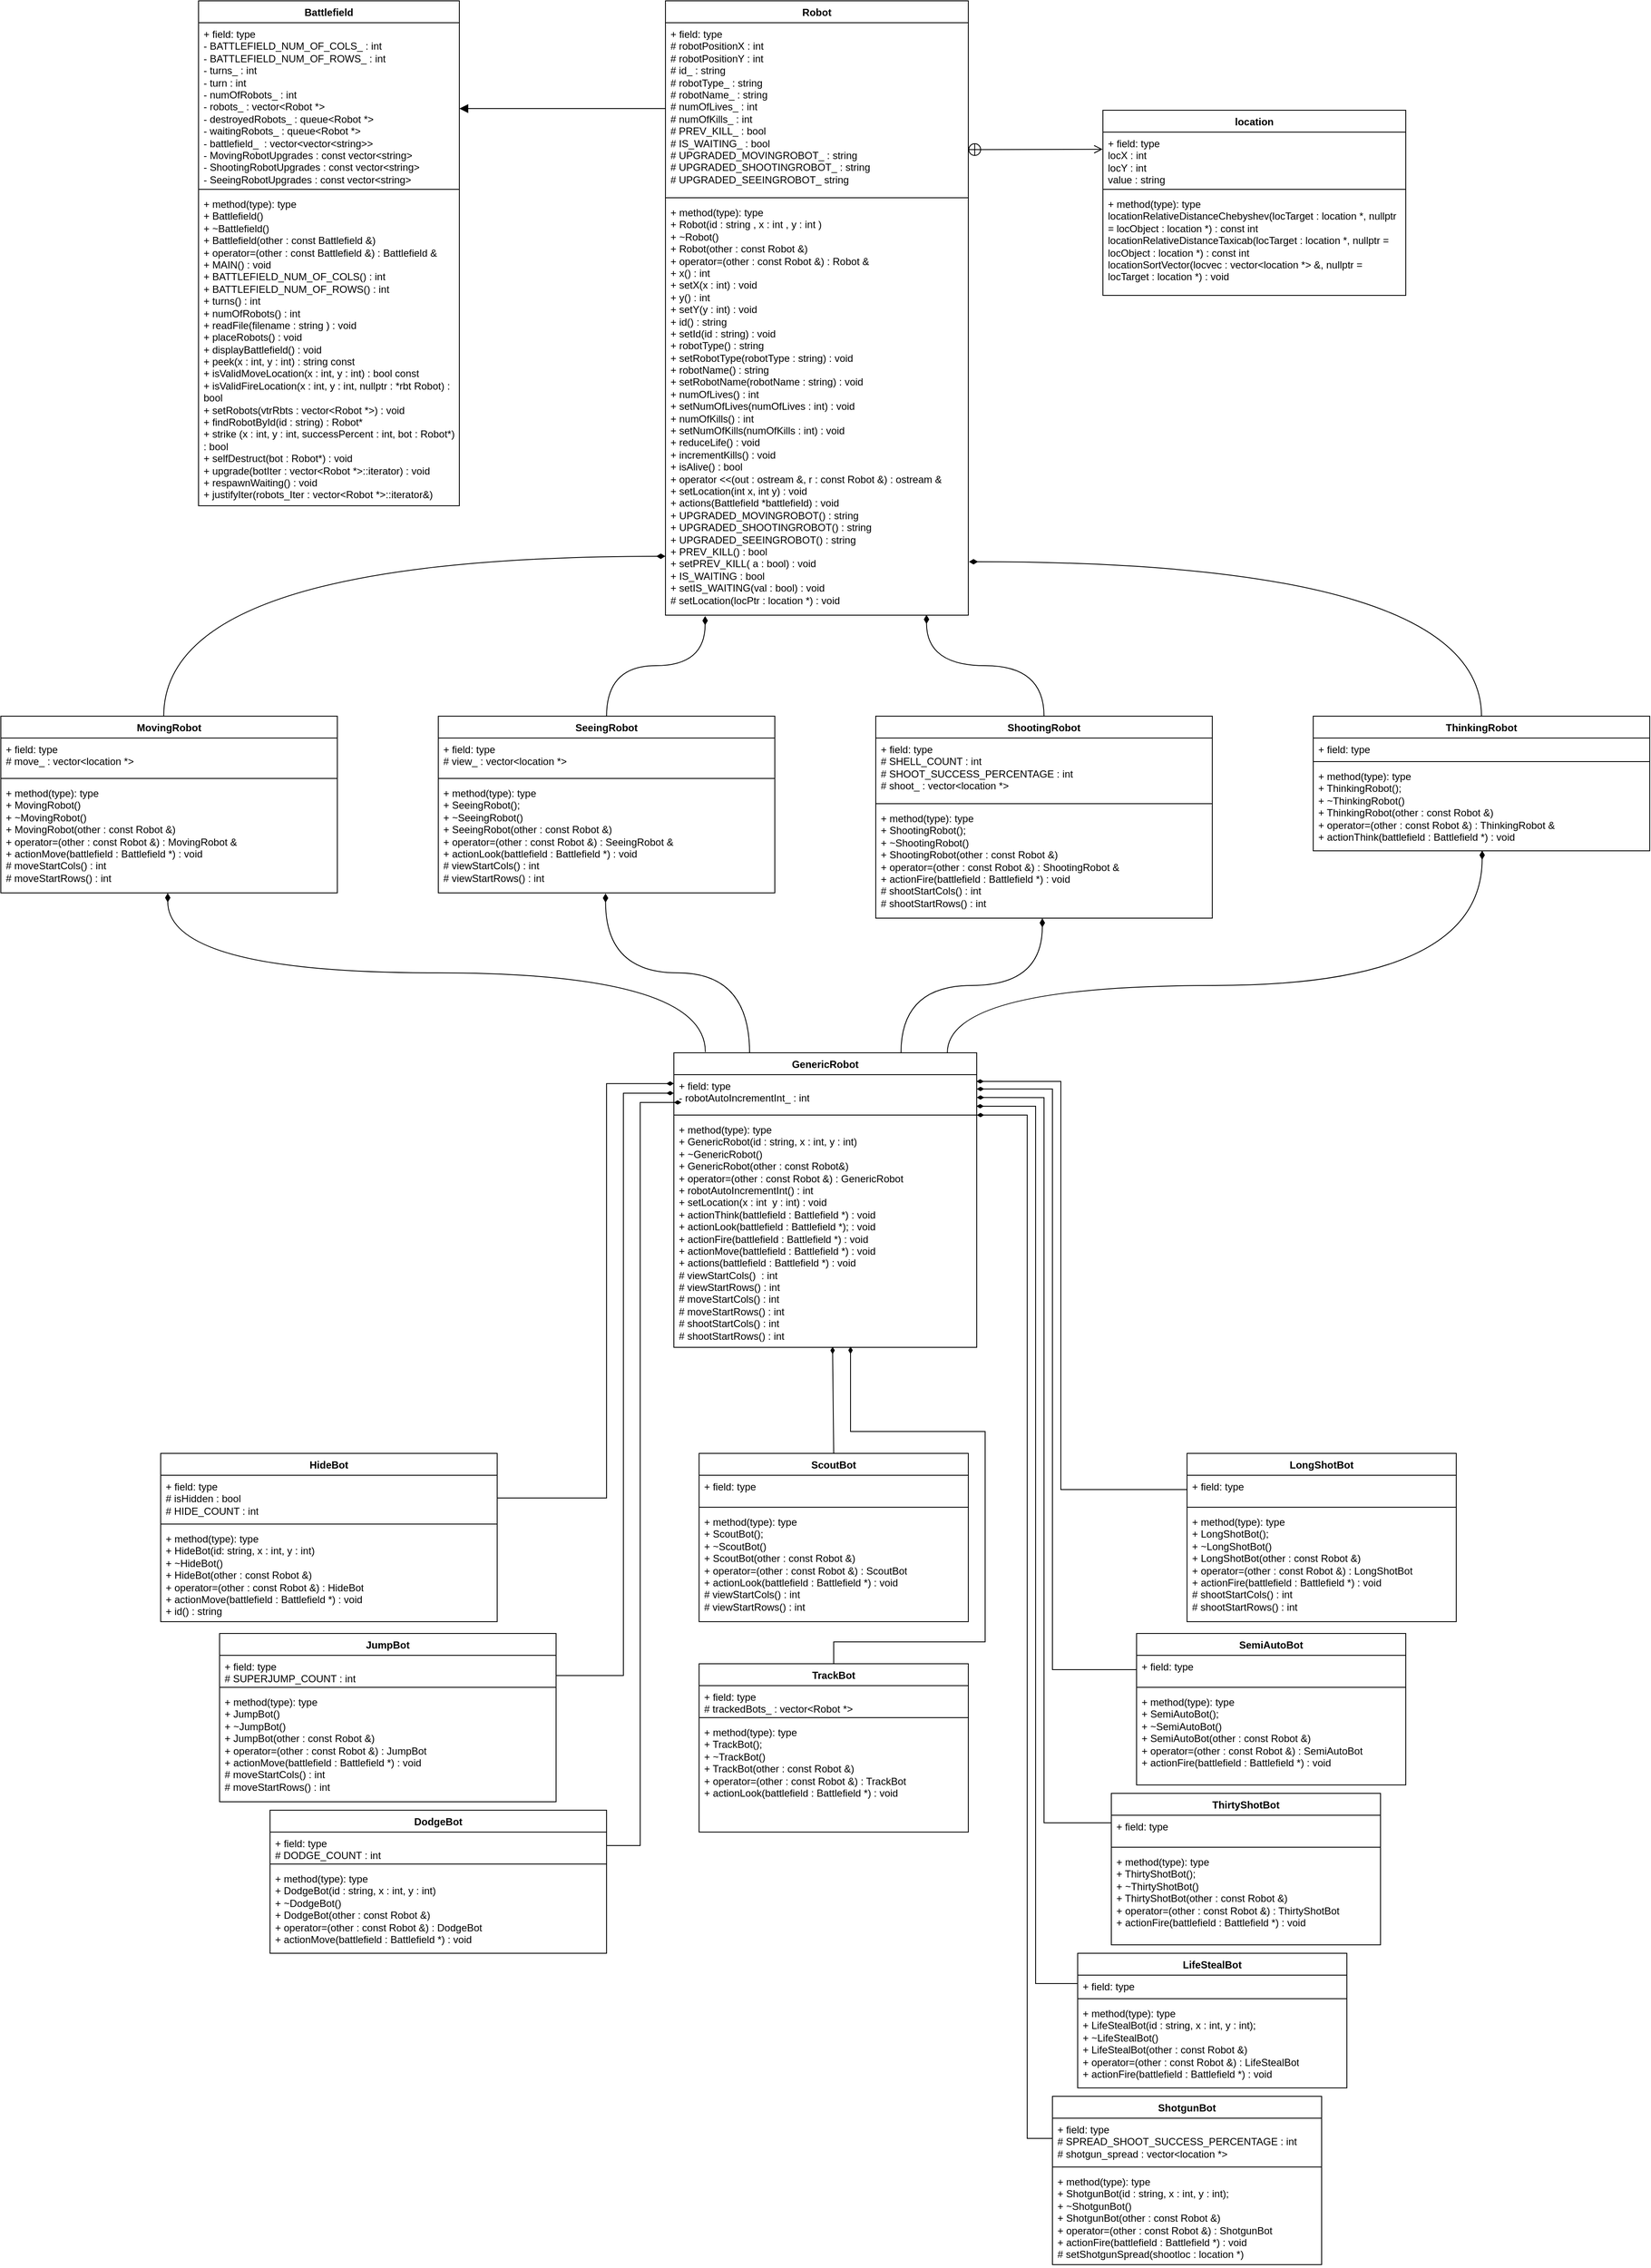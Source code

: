 <mxfile version="27.1.1">
  <diagram id="zoCXydCkctltuRsv51IL" name="Page-1">
    <mxGraphModel dx="3465" dy="1800" grid="1" gridSize="10" guides="1" tooltips="1" connect="1" arrows="1" fold="1" page="1" pageScale="1" pageWidth="850" pageHeight="1100" math="0" shadow="0">
      <root>
        <mxCell id="0" />
        <mxCell id="1" parent="0" />
        <mxCell id="tIdZeXWYgV82YrUBsXAL-1" value="Robot" style="swimlane;fontStyle=1;align=center;verticalAlign=top;childLayout=stackLayout;horizontal=1;startSize=26;horizontalStack=0;resizeParent=1;resizeParentMax=0;resizeLast=0;collapsible=1;marginBottom=0;whiteSpace=wrap;html=1;" parent="1" vertex="1">
          <mxGeometry x="1280" y="120" width="360" height="730" as="geometry" />
        </mxCell>
        <mxCell id="tIdZeXWYgV82YrUBsXAL-2" value="&lt;div&gt;+ field: type&lt;/div&gt;&lt;div&gt;# robotPositionX : int&lt;/div&gt;&lt;div&gt;# robotPositionY : int&lt;/div&gt;&lt;div&gt;# id_ : string&lt;/div&gt;&lt;div&gt;# robotType_ : string&lt;/div&gt;&lt;div&gt;# robotName_ : string&lt;/div&gt;&lt;div&gt;# numOfLives_ : int&lt;/div&gt;&lt;div&gt;# numOfKills_ : int&lt;/div&gt;&lt;div&gt;# PREV_KILL_ : bool&lt;/div&gt;&lt;div&gt;# IS_WAITING_ : bool&lt;/div&gt;&lt;div&gt;# UPGRADED_MOVINGROBOT_ : string&lt;br&gt;# UPGRADED_SHOOTINGROBOT_ : string&lt;br&gt;# UPGRADED_SEEINGROBOT_ string&lt;br&gt;&lt;br&gt;&lt;/div&gt;" style="text;strokeColor=none;fillColor=none;align=left;verticalAlign=top;spacingLeft=4;spacingRight=4;overflow=hidden;rotatable=0;points=[[0,0.5],[1,0.5]];portConstraint=eastwest;whiteSpace=wrap;html=1;" parent="tIdZeXWYgV82YrUBsXAL-1" vertex="1">
          <mxGeometry y="26" width="360" height="204" as="geometry" />
        </mxCell>
        <mxCell id="tIdZeXWYgV82YrUBsXAL-3" value="" style="line;strokeWidth=1;fillColor=none;align=left;verticalAlign=middle;spacingTop=-1;spacingLeft=3;spacingRight=3;rotatable=0;labelPosition=right;points=[];portConstraint=eastwest;strokeColor=inherit;" parent="tIdZeXWYgV82YrUBsXAL-1" vertex="1">
          <mxGeometry y="230" width="360" height="8" as="geometry" />
        </mxCell>
        <mxCell id="tIdZeXWYgV82YrUBsXAL-4" value="&lt;div&gt;+ method(type): type&lt;/div&gt;&lt;div&gt;+ Robot(id : string , x : int , y : int )&lt;/div&gt;&lt;div&gt;+ ~Robot()&lt;br&gt;+ Robot(other : const Robot &amp;amp;)&lt;/div&gt;&lt;div&gt;+ operator=(other : const Robot &amp;amp;) : Robot &amp;amp;&lt;/div&gt;&lt;div&gt;+ x() : int&lt;/div&gt;&lt;div&gt;+ setX(x : int) : void&lt;/div&gt;&lt;div&gt;+ y() : int&lt;/div&gt;&lt;div&gt;+ setY(y : int) : void &lt;br&gt;&lt;/div&gt;&lt;div&gt;+ id() : string&lt;/div&gt;&lt;div&gt;+ setId(id : string) : void&lt;/div&gt;&lt;div&gt;+ robotType() : string&lt;/div&gt;&lt;div&gt;+ setRobotType(robotType : string) : void&lt;/div&gt;&lt;div&gt;+ robotName() : string&lt;/div&gt;&lt;div&gt;+ setRobotName(robotName : string) : void&lt;/div&gt;&lt;div&gt;+ numOfLives() : int&lt;/div&gt;&lt;div&gt;+ setNumOfLives(numOfLives : int) : void&lt;/div&gt;&lt;div&gt;+ numOfKills() : int&lt;/div&gt;&lt;div&gt;+ setNumOfKills(numOfKills : int) : void&lt;/div&gt;&lt;div&gt;+ reduceLife() : void&lt;/div&gt;&lt;div&gt;+ incrementKills() : void&lt;/div&gt;&lt;div&gt;+ isAlive() : bool&lt;/div&gt;&lt;div&gt;+ operator &amp;lt;&amp;lt;(out : ostream &amp;amp;, r : const Robot &amp;amp;) : ostream &amp;amp;&lt;/div&gt;&lt;div&gt;+ setLocation(int x, int y) : void&lt;/div&gt;&lt;div&gt;+ actions(Battlefield *battlefield) : void&lt;/div&gt;&lt;div&gt;+ UPGRADED_MOVINGROBOT() : string&lt;/div&gt;&lt;div&gt;+ UPGRADED_SHOOTINGROBOT() : string&lt;br&gt;+ UPGRADED_SEEINGROBOT() : string&lt;br&gt;+ PREV_KILL() : bool&lt;br&gt;+ setPREV_KILL( a : bool) : void&lt;/div&gt;&lt;div&gt;+ IS_WAITING : bool&lt;/div&gt;&lt;div&gt;+ setIS_WAITING(val : bool) : void&lt;/div&gt;&lt;div&gt;# setLocation(locPtr : location *) : void&lt;/div&gt;&lt;div&gt;&lt;br&gt;&lt;/div&gt;" style="text;strokeColor=none;fillColor=none;align=left;verticalAlign=top;spacingLeft=4;spacingRight=4;overflow=hidden;rotatable=0;points=[[0,0.5],[1,0.5]];portConstraint=eastwest;whiteSpace=wrap;html=1;" parent="tIdZeXWYgV82YrUBsXAL-1" vertex="1">
          <mxGeometry y="238" width="360" height="492" as="geometry" />
        </mxCell>
        <mxCell id="ncXmUl3r5JDv5Fd3TMFn-1" value="Battlefield" style="swimlane;fontStyle=1;align=center;verticalAlign=top;childLayout=stackLayout;horizontal=1;startSize=26;horizontalStack=0;resizeParent=1;resizeParentMax=0;resizeLast=0;collapsible=1;marginBottom=0;whiteSpace=wrap;html=1;" parent="1" vertex="1">
          <mxGeometry x="725" y="120" width="310" height="600" as="geometry" />
        </mxCell>
        <mxCell id="ncXmUl3r5JDv5Fd3TMFn-2" value="&lt;div&gt;+ field: type&lt;br&gt;- BATTLEFIELD_NUM_OF_COLS_ : int&lt;/div&gt;&lt;div&gt;- BATTLEFIELD_NUM_OF_ROWS_ : int&lt;br&gt;- turns_ : int&amp;nbsp;&lt;/div&gt;&lt;div&gt;- turn :&amp;nbsp;int&lt;/div&gt;&lt;div&gt;- numOfRobots_ : int&lt;/div&gt;&lt;div&gt;- robots_ : vector&amp;lt;Robot *&amp;gt;&lt;br&gt;- destroyedRobots_ : queue&amp;lt;Robot *&amp;gt;&lt;br&gt;- waitingRobots_ : queue&amp;lt;Robot *&amp;gt;&lt;br&gt;- battlefield_&amp;nbsp; : vector&amp;lt;vector&amp;lt;string&amp;gt;&amp;gt;&lt;/div&gt;&lt;div&gt;- MovingRobotUpgrades : const vector&amp;lt;string&amp;gt; &lt;br&gt;&lt;/div&gt;&lt;div&gt;- ShootingRobotUpgrades : const vector&amp;lt;string&amp;gt;&lt;/div&gt;&lt;div&gt;- SeeingRobotUpgrades : const vector&amp;lt;string&amp;gt;&lt;/div&gt;" style="text;strokeColor=none;fillColor=none;align=left;verticalAlign=top;spacingLeft=4;spacingRight=4;overflow=hidden;rotatable=0;points=[[0,0.5],[1,0.5]];portConstraint=eastwest;whiteSpace=wrap;html=1;" parent="ncXmUl3r5JDv5Fd3TMFn-1" vertex="1">
          <mxGeometry y="26" width="310" height="194" as="geometry" />
        </mxCell>
        <mxCell id="ncXmUl3r5JDv5Fd3TMFn-3" value="" style="line;strokeWidth=1;fillColor=none;align=left;verticalAlign=middle;spacingTop=-1;spacingLeft=3;spacingRight=3;rotatable=0;labelPosition=right;points=[];portConstraint=eastwest;strokeColor=inherit;" parent="ncXmUl3r5JDv5Fd3TMFn-1" vertex="1">
          <mxGeometry y="220" width="310" height="8" as="geometry" />
        </mxCell>
        <mxCell id="ncXmUl3r5JDv5Fd3TMFn-4" value="+ method(type): type&lt;br&gt;+ Battlefield()&lt;br&gt;+ ~Battlefield()&lt;br&gt;+ Battlefield(other : const Battlefield &amp;amp;)&lt;br&gt;+ operator=(other : const Battlefield &amp;amp;) : Battlefield &amp;amp;&lt;br&gt;+ MAIN() : void&lt;br&gt;+ BATTLEFIELD_NUM_OF_COLS() : int&lt;br&gt;+ BATTLEFIELD_NUM_OF_ROWS() : int&lt;br&gt;+ turns() : int&lt;br&gt;+ numOfRobots() : int&lt;br&gt;+ readFile(filename : string ) : void&lt;br&gt;+ placeRobots() : void&lt;br&gt;&lt;div&gt;+ displayBattlefield() : void&lt;/div&gt;&lt;div&gt;+ peek(x : int, y : int) : string const&lt;/div&gt;&lt;div&gt;+ isValidMoveLocation(x : int, y : int) : bool const&lt;/div&gt;&lt;div&gt;+ isValidFireLocation(x : int, y : int, nullptr : *rbt Robot) : bool&lt;/div&gt;&lt;div&gt;+ setRobots(vtrRbts : vector&amp;lt;Robot *&amp;gt;) : void&lt;/div&gt;&lt;div&gt;+ findRobotById(id : string) : Robot*&lt;/div&gt;&lt;div&gt;+ strike (x : int, y : int, successPercent : int, bot : Robot*) : bool&lt;/div&gt;&lt;div&gt;+ selfDestruct(bot : Robot*) : void&lt;/div&gt;&lt;div&gt;+ upgrade(botIter : vector&amp;lt;Robot *&amp;gt;::iterator) : void&lt;/div&gt;&lt;div&gt;+ respawnWaiting() : void&lt;/div&gt;&lt;div&gt;+ justifyIter(robots_Iter : vector&amp;lt;Robot *&amp;gt;::iterator&amp;amp;)&lt;/div&gt;" style="text;strokeColor=none;fillColor=none;align=left;verticalAlign=top;spacingLeft=4;spacingRight=4;overflow=hidden;rotatable=0;points=[[0,0.5],[1,0.5]];portConstraint=eastwest;whiteSpace=wrap;html=1;" parent="ncXmUl3r5JDv5Fd3TMFn-1" vertex="1">
          <mxGeometry y="228" width="310" height="372" as="geometry" />
        </mxCell>
        <mxCell id="oOBSI1VlpClQHZ700OyM-1" value="MovingRobot" style="swimlane;fontStyle=1;align=center;verticalAlign=top;childLayout=stackLayout;horizontal=1;startSize=26;horizontalStack=0;resizeParent=1;resizeParentMax=0;resizeLast=0;collapsible=1;marginBottom=0;whiteSpace=wrap;html=1;" parent="1" vertex="1">
          <mxGeometry x="490" y="970" width="400" height="210" as="geometry" />
        </mxCell>
        <mxCell id="oOBSI1VlpClQHZ700OyM-2" value="&lt;div&gt;+ field: type&lt;br&gt;# move_ : vector&amp;lt;location *&amp;gt;&lt;/div&gt;" style="text;strokeColor=none;fillColor=none;align=left;verticalAlign=top;spacingLeft=4;spacingRight=4;overflow=hidden;rotatable=0;points=[[0,0.5],[1,0.5]];portConstraint=eastwest;whiteSpace=wrap;html=1;" parent="oOBSI1VlpClQHZ700OyM-1" vertex="1">
          <mxGeometry y="26" width="400" height="44" as="geometry" />
        </mxCell>
        <mxCell id="oOBSI1VlpClQHZ700OyM-3" value="" style="line;strokeWidth=1;fillColor=none;align=left;verticalAlign=middle;spacingTop=-1;spacingLeft=3;spacingRight=3;rotatable=0;labelPosition=right;points=[];portConstraint=eastwest;strokeColor=inherit;" parent="oOBSI1VlpClQHZ700OyM-1" vertex="1">
          <mxGeometry y="70" width="400" height="8" as="geometry" />
        </mxCell>
        <mxCell id="oOBSI1VlpClQHZ700OyM-4" value="&lt;div&gt;+ method(type): type&lt;/div&gt;&lt;div&gt;+ MovingRobot()&lt;/div&gt;&lt;div&gt;+ ~MovingRobot()&lt;/div&gt;&lt;div&gt;+ MovingRobot(other : const Robot &amp;amp;)&lt;/div&gt;&lt;div&gt;+ operator=(other : const Robot &amp;amp;) : MovingRobot &amp;amp;&lt;/div&gt;+ actionMove(battlefield : Battlefield *) : void&lt;br&gt;&lt;div&gt;# moveStartCols() : int&lt;/div&gt;&lt;div&gt;# moveStartRows() : int&lt;/div&gt;" style="text;strokeColor=none;fillColor=none;align=left;verticalAlign=top;spacingLeft=4;spacingRight=4;overflow=hidden;rotatable=0;points=[[0,0.5],[1,0.5]];portConstraint=eastwest;whiteSpace=wrap;html=1;" parent="oOBSI1VlpClQHZ700OyM-1" vertex="1">
          <mxGeometry y="78" width="400" height="132" as="geometry" />
        </mxCell>
        <mxCell id="oOBSI1VlpClQHZ700OyM-5" value="SeeingRobot" style="swimlane;fontStyle=1;align=center;verticalAlign=top;childLayout=stackLayout;horizontal=1;startSize=26;horizontalStack=0;resizeParent=1;resizeParentMax=0;resizeLast=0;collapsible=1;marginBottom=0;whiteSpace=wrap;html=1;" parent="1" vertex="1">
          <mxGeometry x="1010" y="970" width="400" height="210" as="geometry" />
        </mxCell>
        <mxCell id="oOBSI1VlpClQHZ700OyM-6" value="&lt;div&gt;+ field: type&lt;/div&gt;&lt;div&gt;# view_ : vector&amp;lt;location *&amp;gt;&lt;/div&gt;" style="text;strokeColor=none;fillColor=none;align=left;verticalAlign=top;spacingLeft=4;spacingRight=4;overflow=hidden;rotatable=0;points=[[0,0.5],[1,0.5]];portConstraint=eastwest;whiteSpace=wrap;html=1;" parent="oOBSI1VlpClQHZ700OyM-5" vertex="1">
          <mxGeometry y="26" width="400" height="44" as="geometry" />
        </mxCell>
        <mxCell id="oOBSI1VlpClQHZ700OyM-7" value="" style="line;strokeWidth=1;fillColor=none;align=left;verticalAlign=middle;spacingTop=-1;spacingLeft=3;spacingRight=3;rotatable=0;labelPosition=right;points=[];portConstraint=eastwest;strokeColor=inherit;" parent="oOBSI1VlpClQHZ700OyM-5" vertex="1">
          <mxGeometry y="70" width="400" height="8" as="geometry" />
        </mxCell>
        <mxCell id="oOBSI1VlpClQHZ700OyM-8" value="&lt;div&gt;+ method(type): type&lt;/div&gt;&lt;div&gt;+ SeeingRobot();&lt;/div&gt;&lt;div&gt;+ ~SeeingRobot()&lt;br&gt;&lt;div&gt;+ SeeingRobot(other : const Robot &amp;amp;)&lt;/div&gt;&lt;div&gt;+ operator=(other : const Robot &amp;amp;) : SeeingRobot &amp;amp;&lt;/div&gt;&lt;/div&gt;&lt;div&gt;+ actionLook(battlefield : Battlefield *) : void&amp;nbsp;&lt;/div&gt;&lt;div&gt;# viewStartCols() : int&lt;/div&gt;&lt;div&gt;# viewStartRows() : int&lt;/div&gt;" style="text;strokeColor=none;fillColor=none;align=left;verticalAlign=top;spacingLeft=4;spacingRight=4;overflow=hidden;rotatable=0;points=[[0,0.5],[1,0.5]];portConstraint=eastwest;whiteSpace=wrap;html=1;" parent="oOBSI1VlpClQHZ700OyM-5" vertex="1">
          <mxGeometry y="78" width="400" height="132" as="geometry" />
        </mxCell>
        <mxCell id="oOBSI1VlpClQHZ700OyM-9" value="ShootingRobot" style="swimlane;fontStyle=1;align=center;verticalAlign=top;childLayout=stackLayout;horizontal=1;startSize=26;horizontalStack=0;resizeParent=1;resizeParentMax=0;resizeLast=0;collapsible=1;marginBottom=0;whiteSpace=wrap;html=1;" parent="1" vertex="1">
          <mxGeometry x="1530" y="970" width="400" height="240" as="geometry" />
        </mxCell>
        <mxCell id="oOBSI1VlpClQHZ700OyM-10" value="&lt;div&gt;+ field: type&lt;/div&gt;&lt;div&gt;# SHELL_COUNT : int&lt;/div&gt;&lt;div&gt;# SHOOT_SUCCESS_PERCENTAGE : int&lt;/div&gt;&lt;div&gt;# shoot_ : vector&amp;lt;location *&amp;gt;&lt;/div&gt;&lt;div&gt;&lt;br&gt;&lt;/div&gt;" style="text;strokeColor=none;fillColor=none;align=left;verticalAlign=top;spacingLeft=4;spacingRight=4;overflow=hidden;rotatable=0;points=[[0,0.5],[1,0.5]];portConstraint=eastwest;whiteSpace=wrap;html=1;" parent="oOBSI1VlpClQHZ700OyM-9" vertex="1">
          <mxGeometry y="26" width="400" height="74" as="geometry" />
        </mxCell>
        <mxCell id="oOBSI1VlpClQHZ700OyM-11" value="" style="line;strokeWidth=1;fillColor=none;align=left;verticalAlign=middle;spacingTop=-1;spacingLeft=3;spacingRight=3;rotatable=0;labelPosition=right;points=[];portConstraint=eastwest;strokeColor=inherit;" parent="oOBSI1VlpClQHZ700OyM-9" vertex="1">
          <mxGeometry y="100" width="400" height="8" as="geometry" />
        </mxCell>
        <mxCell id="oOBSI1VlpClQHZ700OyM-12" value="&lt;div&gt;+ method(type): type&lt;/div&gt;+ ShootingRobot();&lt;br&gt;&lt;div&gt;+ ~ShootingRobot()&lt;/div&gt;&lt;div&gt;&lt;div&gt;+ ShootingRobot(other : const Robot &amp;amp;)&lt;/div&gt;&lt;div&gt;+ operator=(other : const Robot &amp;amp;) : ShootingRobot &amp;amp;&lt;/div&gt;&lt;/div&gt;&lt;div&gt;+ actionFire(battlefield : Battlefield *) : void&lt;/div&gt;&lt;div&gt;# shootStartCols() : int&lt;/div&gt;&lt;div&gt;# shootStartRows() : int&lt;/div&gt;&lt;div&gt;&lt;br&gt;&lt;/div&gt;" style="text;strokeColor=none;fillColor=none;align=left;verticalAlign=top;spacingLeft=4;spacingRight=4;overflow=hidden;rotatable=0;points=[[0,0.5],[1,0.5]];portConstraint=eastwest;whiteSpace=wrap;html=1;" parent="oOBSI1VlpClQHZ700OyM-9" vertex="1">
          <mxGeometry y="108" width="400" height="132" as="geometry" />
        </mxCell>
        <mxCell id="oOBSI1VlpClQHZ700OyM-13" value="ThinkingRobot" style="swimlane;fontStyle=1;align=center;verticalAlign=top;childLayout=stackLayout;horizontal=1;startSize=26;horizontalStack=0;resizeParent=1;resizeParentMax=0;resizeLast=0;collapsible=1;marginBottom=0;whiteSpace=wrap;html=1;" parent="1" vertex="1">
          <mxGeometry x="2050" y="970" width="400" height="160" as="geometry" />
        </mxCell>
        <mxCell id="oOBSI1VlpClQHZ700OyM-14" value="&lt;div&gt;+ field: type&lt;/div&gt;&lt;div&gt;&lt;br&gt;&lt;/div&gt;&lt;div&gt;&lt;br&gt;&lt;/div&gt;" style="text;strokeColor=none;fillColor=none;align=left;verticalAlign=top;spacingLeft=4;spacingRight=4;overflow=hidden;rotatable=0;points=[[0,0.5],[1,0.5]];portConstraint=eastwest;whiteSpace=wrap;html=1;" parent="oOBSI1VlpClQHZ700OyM-13" vertex="1">
          <mxGeometry y="26" width="400" height="24" as="geometry" />
        </mxCell>
        <mxCell id="oOBSI1VlpClQHZ700OyM-15" value="" style="line;strokeWidth=1;fillColor=none;align=left;verticalAlign=middle;spacingTop=-1;spacingLeft=3;spacingRight=3;rotatable=0;labelPosition=right;points=[];portConstraint=eastwest;strokeColor=inherit;" parent="oOBSI1VlpClQHZ700OyM-13" vertex="1">
          <mxGeometry y="50" width="400" height="8" as="geometry" />
        </mxCell>
        <mxCell id="oOBSI1VlpClQHZ700OyM-16" value="&lt;div&gt;+ method(type): type&lt;/div&gt;&lt;div&gt;+ ThinkingRobot();&lt;/div&gt;&lt;div&gt;+ ~ThinkingRobot()&lt;/div&gt;&lt;div&gt;&lt;div&gt;&lt;div&gt;+ ThinkingRobot(other : const Robot &amp;amp;)&lt;/div&gt;&lt;div&gt;+ operator=(other : const Robot &amp;amp;) : ThinkingRobot &amp;amp;&lt;/div&gt;&lt;/div&gt;&lt;/div&gt;&lt;div&gt;+ actionThink(battlefield : Battlefield *) : void&lt;/div&gt;" style="text;strokeColor=none;fillColor=none;align=left;verticalAlign=top;spacingLeft=4;spacingRight=4;overflow=hidden;rotatable=0;points=[[0,0.5],[1,0.5]];portConstraint=eastwest;whiteSpace=wrap;html=1;" parent="oOBSI1VlpClQHZ700OyM-13" vertex="1">
          <mxGeometry y="58" width="400" height="102" as="geometry" />
        </mxCell>
        <mxCell id="oOBSI1VlpClQHZ700OyM-20" value="" style="endArrow=block;endFill=1;html=1;align=left;verticalAlign=top;rounded=0;fontSize=12;startSize=8;endSize=8;exitX=0;exitY=0.5;exitDx=0;exitDy=0;entryX=1;entryY=0.526;entryDx=0;entryDy=0;entryPerimeter=0;" parent="1" edge="1" target="ncXmUl3r5JDv5Fd3TMFn-2" source="tIdZeXWYgV82YrUBsXAL-2">
          <mxGeometry x="-1" relative="1" as="geometry">
            <mxPoint x="1080" y="410" as="sourcePoint" />
            <mxPoint x="1150" y="250" as="targetPoint" />
          </mxGeometry>
        </mxCell>
        <mxCell id="oOBSI1VlpClQHZ700OyM-22" value="" style="endArrow=none;endFill=1;html=1;align=left;verticalAlign=top;rounded=0;fontSize=12;startSize=8;endSize=8;exitX=0.484;exitY=0;exitDx=0;exitDy=0;exitPerimeter=0;entryX=0.484;entryY=0;entryDx=0;entryDy=0;entryPerimeter=0;edgeStyle=orthogonalEdgeStyle;curved=1;startArrow=diamondThin;startFill=1;" parent="1" target="oOBSI1VlpClQHZ700OyM-1" edge="1">
          <mxGeometry x="-1" relative="1" as="geometry">
            <mxPoint x="1280" y="780" as="sourcePoint" />
            <mxPoint x="960" y="760" as="targetPoint" />
          </mxGeometry>
        </mxCell>
        <mxCell id="oOBSI1VlpClQHZ700OyM-23" value="" style="endArrow=diamondThin;endFill=1;html=1;edgeStyle=orthogonalEdgeStyle;align=left;verticalAlign=top;rounded=0;fontSize=12;startSize=8;endSize=8;curved=1;exitX=0.5;exitY=0;exitDx=0;exitDy=0;entryX=0.131;entryY=1.002;entryDx=0;entryDy=0;entryPerimeter=0;" parent="1" source="oOBSI1VlpClQHZ700OyM-5" target="tIdZeXWYgV82YrUBsXAL-4" edge="1">
          <mxGeometry x="-1" relative="1" as="geometry">
            <mxPoint x="1260" y="770" as="sourcePoint" />
            <mxPoint x="1370" y="710" as="targetPoint" />
          </mxGeometry>
        </mxCell>
        <mxCell id="oOBSI1VlpClQHZ700OyM-24" value="" style="endArrow=diamondThin;endFill=1;html=1;edgeStyle=orthogonalEdgeStyle;align=left;verticalAlign=top;rounded=0;fontSize=12;startSize=8;endSize=8;curved=1;exitX=0.5;exitY=0;exitDx=0;exitDy=0;entryX=0.862;entryY=0.999;entryDx=0;entryDy=0;entryPerimeter=0;" parent="1" source="oOBSI1VlpClQHZ700OyM-9" target="tIdZeXWYgV82YrUBsXAL-4" edge="1">
          <mxGeometry x="-1" relative="1" as="geometry">
            <mxPoint x="1720" y="770" as="sourcePoint" />
            <mxPoint x="1640" y="740" as="targetPoint" />
          </mxGeometry>
        </mxCell>
        <mxCell id="oOBSI1VlpClQHZ700OyM-25" value="" style="endArrow=diamondThin;endFill=1;html=1;edgeStyle=orthogonalEdgeStyle;align=left;verticalAlign=top;rounded=0;fontSize=12;startSize=8;endSize=8;curved=1;exitX=0.5;exitY=0;exitDx=0;exitDy=0;entryX=1.002;entryY=0.871;entryDx=0;entryDy=0;entryPerimeter=0;" parent="1" source="oOBSI1VlpClQHZ700OyM-13" target="tIdZeXWYgV82YrUBsXAL-4" edge="1">
          <mxGeometry x="-1" relative="1" as="geometry">
            <mxPoint x="1970" y="800" as="sourcePoint" />
            <mxPoint x="1930" y="730" as="targetPoint" />
          </mxGeometry>
        </mxCell>
        <mxCell id="UuUKAxAAsCh4prNaaaRa-29" style="edgeStyle=orthogonalEdgeStyle;rounded=0;orthogonalLoop=1;jettySize=auto;html=1;exitX=1;exitY=0.25;exitDx=0;exitDy=0;entryX=0;entryY=0.5;entryDx=0;entryDy=0;endArrow=diamondThin;endFill=1;" edge="1" parent="1" source="tBobR_7DxXMw_WLZoEAN-1" target="tLeZWqOulFW5IObjpJU0-8">
          <mxGeometry relative="1" as="geometry">
            <Array as="points">
              <mxPoint x="1230" y="2110" />
              <mxPoint x="1230" y="1418" />
            </Array>
          </mxGeometry>
        </mxCell>
        <mxCell id="tBobR_7DxXMw_WLZoEAN-1" value="JumpBot" style="swimlane;fontStyle=1;align=center;verticalAlign=top;childLayout=stackLayout;horizontal=1;startSize=26;horizontalStack=0;resizeParent=1;resizeParentMax=0;resizeLast=0;collapsible=1;marginBottom=0;whiteSpace=wrap;html=1;" parent="1" vertex="1">
          <mxGeometry x="750" y="2060" width="400" height="200" as="geometry" />
        </mxCell>
        <mxCell id="tBobR_7DxXMw_WLZoEAN-2" value="&lt;div&gt;+ field: type&lt;/div&gt;# SUPERJUMP_COUNT : int" style="text;strokeColor=none;fillColor=none;align=left;verticalAlign=top;spacingLeft=4;spacingRight=4;overflow=hidden;rotatable=0;points=[[0,0.5],[1,0.5]];portConstraint=eastwest;whiteSpace=wrap;html=1;" parent="tBobR_7DxXMw_WLZoEAN-1" vertex="1">
          <mxGeometry y="26" width="400" height="34" as="geometry" />
        </mxCell>
        <mxCell id="tBobR_7DxXMw_WLZoEAN-3" value="" style="line;strokeWidth=1;fillColor=none;align=left;verticalAlign=middle;spacingTop=-1;spacingLeft=3;spacingRight=3;rotatable=0;labelPosition=right;points=[];portConstraint=eastwest;strokeColor=inherit;" parent="tBobR_7DxXMw_WLZoEAN-1" vertex="1">
          <mxGeometry y="60" width="400" height="8" as="geometry" />
        </mxCell>
        <mxCell id="tBobR_7DxXMw_WLZoEAN-4" value="&lt;div&gt;+ method(type): type&lt;/div&gt;&lt;div&gt;+&amp;nbsp;JumpBot()&lt;/div&gt;&lt;div&gt;+ ~JumpBot()&lt;/div&gt;&lt;div&gt;&lt;div&gt;&lt;div&gt;+ JumpBot(other : const Robot &amp;amp;)&lt;/div&gt;&lt;div&gt;+ operator=(other : const Robot &amp;amp;) : JumpBot&lt;/div&gt;&lt;/div&gt;&lt;/div&gt;+ actionMove(battlefield : Battlefield *) : void&lt;br&gt;&lt;div&gt;# moveStartCols() : int&lt;/div&gt;&lt;div&gt;# moveStartRows() : int&lt;/div&gt;" style="text;strokeColor=none;fillColor=none;align=left;verticalAlign=top;spacingLeft=4;spacingRight=4;overflow=hidden;rotatable=0;points=[[0,0.5],[1,0.5]];portConstraint=eastwest;whiteSpace=wrap;html=1;" parent="tBobR_7DxXMw_WLZoEAN-1" vertex="1">
          <mxGeometry y="68" width="400" height="132" as="geometry" />
        </mxCell>
        <mxCell id="tBobR_7DxXMw_WLZoEAN-5" value="HideBot" style="swimlane;fontStyle=1;align=center;verticalAlign=top;childLayout=stackLayout;horizontal=1;startSize=26;horizontalStack=0;resizeParent=1;resizeParentMax=0;resizeLast=0;collapsible=1;marginBottom=0;whiteSpace=wrap;html=1;" parent="1" vertex="1">
          <mxGeometry x="680" y="1846" width="400" height="200" as="geometry" />
        </mxCell>
        <mxCell id="tBobR_7DxXMw_WLZoEAN-6" value="&lt;div&gt;+ field: type&lt;/div&gt;&lt;div&gt;# isHidden : bool&lt;/div&gt;&lt;div&gt;# HIDE_COUNT : int&lt;/div&gt;" style="text;strokeColor=none;fillColor=none;align=left;verticalAlign=top;spacingLeft=4;spacingRight=4;overflow=hidden;rotatable=0;points=[[0,0.5],[1,0.5]];portConstraint=eastwest;whiteSpace=wrap;html=1;" parent="tBobR_7DxXMw_WLZoEAN-5" vertex="1">
          <mxGeometry y="26" width="400" height="54" as="geometry" />
        </mxCell>
        <mxCell id="tBobR_7DxXMw_WLZoEAN-7" value="" style="line;strokeWidth=1;fillColor=none;align=left;verticalAlign=middle;spacingTop=-1;spacingLeft=3;spacingRight=3;rotatable=0;labelPosition=right;points=[];portConstraint=eastwest;strokeColor=inherit;" parent="tBobR_7DxXMw_WLZoEAN-5" vertex="1">
          <mxGeometry y="80" width="400" height="8" as="geometry" />
        </mxCell>
        <mxCell id="tBobR_7DxXMw_WLZoEAN-8" value="&lt;div&gt;+ method(type): type&lt;/div&gt;&lt;div&gt;+ HideBot(id: string, x : int, y : int)&lt;/div&gt;&lt;div&gt;+ ~HideBot()&lt;/div&gt;&lt;div&gt;&lt;div&gt;+ HideBot(other : const Robot &amp;amp;)&lt;/div&gt;&lt;div&gt;+ operator=(other : const Robot &amp;amp;) : HideBot&lt;/div&gt;&lt;/div&gt;&lt;div&gt;+ actionMove(battlefield : Battlefield *) : void&lt;/div&gt;&lt;div&gt;+ id() : string&lt;/div&gt;" style="text;strokeColor=none;fillColor=none;align=left;verticalAlign=top;spacingLeft=4;spacingRight=4;overflow=hidden;rotatable=0;points=[[0,0.5],[1,0.5]];portConstraint=eastwest;whiteSpace=wrap;html=1;" parent="tBobR_7DxXMw_WLZoEAN-5" vertex="1">
          <mxGeometry y="88" width="400" height="112" as="geometry" />
        </mxCell>
        <mxCell id="tBobR_7DxXMw_WLZoEAN-9" value="LongShotBot" style="swimlane;fontStyle=1;align=center;verticalAlign=top;childLayout=stackLayout;horizontal=1;startSize=26;horizontalStack=0;resizeParent=1;resizeParentMax=0;resizeLast=0;collapsible=1;marginBottom=0;whiteSpace=wrap;html=1;" parent="1" vertex="1">
          <mxGeometry x="1900" y="1846" width="320" height="200" as="geometry" />
        </mxCell>
        <mxCell id="tBobR_7DxXMw_WLZoEAN-10" value="&lt;div&gt;+ field: type&lt;/div&gt;&lt;div&gt;&lt;br&gt;&lt;/div&gt;" style="text;strokeColor=none;fillColor=none;align=left;verticalAlign=top;spacingLeft=4;spacingRight=4;overflow=hidden;rotatable=0;points=[[0,0.5],[1,0.5]];portConstraint=eastwest;whiteSpace=wrap;html=1;" parent="tBobR_7DxXMw_WLZoEAN-9" vertex="1">
          <mxGeometry y="26" width="320" height="34" as="geometry" />
        </mxCell>
        <mxCell id="tBobR_7DxXMw_WLZoEAN-11" value="" style="line;strokeWidth=1;fillColor=none;align=left;verticalAlign=middle;spacingTop=-1;spacingLeft=3;spacingRight=3;rotatable=0;labelPosition=right;points=[];portConstraint=eastwest;strokeColor=inherit;" parent="tBobR_7DxXMw_WLZoEAN-9" vertex="1">
          <mxGeometry y="60" width="320" height="8" as="geometry" />
        </mxCell>
        <mxCell id="tBobR_7DxXMw_WLZoEAN-12" value="&lt;div&gt;+ method(type): type&lt;/div&gt;+&amp;nbsp;LongShotBot();&lt;br&gt;&lt;div&gt;+ ~LongShotBot()&lt;/div&gt;&lt;div&gt;&lt;div&gt;&lt;div&gt;&lt;div&gt;&lt;div&gt;+ LongShotBot(other : const Robot &amp;amp;)&lt;/div&gt;&lt;div&gt;+ operator=(other : const Robot &amp;amp;) : LongShotBot&lt;/div&gt;&lt;/div&gt;&lt;/div&gt;&lt;/div&gt;&lt;/div&gt;&lt;div&gt;+ actionFire(battlefield : Battlefield *) : void&lt;/div&gt;&lt;div&gt;# shootStartCols() : int&lt;/div&gt;&lt;div&gt;# shootStartRows() : int&lt;/div&gt;" style="text;strokeColor=none;fillColor=none;align=left;verticalAlign=top;spacingLeft=4;spacingRight=4;overflow=hidden;rotatable=0;points=[[0,0.5],[1,0.5]];portConstraint=eastwest;whiteSpace=wrap;html=1;" parent="tBobR_7DxXMw_WLZoEAN-9" vertex="1">
          <mxGeometry y="68" width="320" height="132" as="geometry" />
        </mxCell>
        <mxCell id="tBobR_7DxXMw_WLZoEAN-13" value="SemiAutoBot" style="swimlane;fontStyle=1;align=center;verticalAlign=top;childLayout=stackLayout;horizontal=1;startSize=26;horizontalStack=0;resizeParent=1;resizeParentMax=0;resizeLast=0;collapsible=1;marginBottom=0;whiteSpace=wrap;html=1;" parent="1" vertex="1">
          <mxGeometry x="1840" y="2060" width="320" height="180" as="geometry" />
        </mxCell>
        <mxCell id="tBobR_7DxXMw_WLZoEAN-14" value="&lt;div&gt;+ field: type&lt;/div&gt;&lt;div&gt;&lt;br&gt;&lt;/div&gt;" style="text;strokeColor=none;fillColor=none;align=left;verticalAlign=top;spacingLeft=4;spacingRight=4;overflow=hidden;rotatable=0;points=[[0,0.5],[1,0.5]];portConstraint=eastwest;whiteSpace=wrap;html=1;" parent="tBobR_7DxXMw_WLZoEAN-13" vertex="1">
          <mxGeometry y="26" width="320" height="34" as="geometry" />
        </mxCell>
        <mxCell id="tBobR_7DxXMw_WLZoEAN-15" value="" style="line;strokeWidth=1;fillColor=none;align=left;verticalAlign=middle;spacingTop=-1;spacingLeft=3;spacingRight=3;rotatable=0;labelPosition=right;points=[];portConstraint=eastwest;strokeColor=inherit;" parent="tBobR_7DxXMw_WLZoEAN-13" vertex="1">
          <mxGeometry y="60" width="320" height="8" as="geometry" />
        </mxCell>
        <mxCell id="tBobR_7DxXMw_WLZoEAN-16" value="&lt;div&gt;+ method(type): type&lt;/div&gt;+&amp;nbsp;SemiAutoBot();&lt;br&gt;&lt;div&gt;+ ~SemiAutoBot()&lt;/div&gt;&lt;div&gt;&lt;div&gt;&lt;div&gt;&lt;div&gt;&lt;div&gt;&lt;div&gt;+ SemiAutoBot(other : const Robot &amp;amp;)&lt;/div&gt;&lt;div&gt;+ operator=(other : const Robot &amp;amp;) : SemiAutoBot&lt;/div&gt;&lt;/div&gt;&lt;/div&gt;&lt;/div&gt;&lt;/div&gt;&lt;/div&gt;&lt;div&gt;+ actionFire(battlefield : Battlefield *) : void&lt;/div&gt;" style="text;strokeColor=none;fillColor=none;align=left;verticalAlign=top;spacingLeft=4;spacingRight=4;overflow=hidden;rotatable=0;points=[[0,0.5],[1,0.5]];portConstraint=eastwest;whiteSpace=wrap;html=1;" parent="tBobR_7DxXMw_WLZoEAN-13" vertex="1">
          <mxGeometry y="68" width="320" height="112" as="geometry" />
        </mxCell>
        <mxCell id="tBobR_7DxXMw_WLZoEAN-17" value="ThirtyShotBot" style="swimlane;fontStyle=1;align=center;verticalAlign=top;childLayout=stackLayout;horizontal=1;startSize=26;horizontalStack=0;resizeParent=1;resizeParentMax=0;resizeLast=0;collapsible=1;marginBottom=0;whiteSpace=wrap;html=1;" parent="1" vertex="1">
          <mxGeometry x="1810" y="2250" width="320" height="180" as="geometry" />
        </mxCell>
        <mxCell id="tBobR_7DxXMw_WLZoEAN-18" value="&lt;div&gt;+ field: type&lt;/div&gt;&lt;div&gt;&lt;br&gt;&lt;/div&gt;" style="text;strokeColor=none;fillColor=none;align=left;verticalAlign=top;spacingLeft=4;spacingRight=4;overflow=hidden;rotatable=0;points=[[0,0.5],[1,0.5]];portConstraint=eastwest;whiteSpace=wrap;html=1;" parent="tBobR_7DxXMw_WLZoEAN-17" vertex="1">
          <mxGeometry y="26" width="320" height="34" as="geometry" />
        </mxCell>
        <mxCell id="tBobR_7DxXMw_WLZoEAN-19" value="" style="line;strokeWidth=1;fillColor=none;align=left;verticalAlign=middle;spacingTop=-1;spacingLeft=3;spacingRight=3;rotatable=0;labelPosition=right;points=[];portConstraint=eastwest;strokeColor=inherit;" parent="tBobR_7DxXMw_WLZoEAN-17" vertex="1">
          <mxGeometry y="60" width="320" height="8" as="geometry" />
        </mxCell>
        <mxCell id="tBobR_7DxXMw_WLZoEAN-20" value="&lt;div&gt;+ method(type): type&lt;/div&gt;+ ThirtyShotBot();&lt;br&gt;&lt;div&gt;+ ~ThirtyShotBot()&lt;/div&gt;&lt;div&gt;&lt;div&gt;&lt;div&gt;&lt;div&gt;&lt;div&gt;&lt;div&gt;+ ThirtyShotBot(other : const Robot &amp;amp;)&lt;/div&gt;&lt;div&gt;+ operator=(other : const Robot &amp;amp;) : ThirtyShotBot&lt;/div&gt;&lt;/div&gt;&lt;/div&gt;&lt;/div&gt;&lt;/div&gt;&lt;/div&gt;&lt;div&gt;+ actionFire(battlefield : Battlefield *) : void&lt;/div&gt;" style="text;strokeColor=none;fillColor=none;align=left;verticalAlign=top;spacingLeft=4;spacingRight=4;overflow=hidden;rotatable=0;points=[[0,0.5],[1,0.5]];portConstraint=eastwest;whiteSpace=wrap;html=1;" parent="tBobR_7DxXMw_WLZoEAN-17" vertex="1">
          <mxGeometry y="68" width="320" height="112" as="geometry" />
        </mxCell>
        <mxCell id="tBobR_7DxXMw_WLZoEAN-21" value="ScoutBot" style="swimlane;fontStyle=1;align=center;verticalAlign=top;childLayout=stackLayout;horizontal=1;startSize=26;horizontalStack=0;resizeParent=1;resizeParentMax=0;resizeLast=0;collapsible=1;marginBottom=0;whiteSpace=wrap;html=1;" parent="1" vertex="1">
          <mxGeometry x="1320" y="1846" width="320" height="200" as="geometry" />
        </mxCell>
        <mxCell id="tBobR_7DxXMw_WLZoEAN-22" value="&lt;div&gt;+ field: type&lt;/div&gt;&lt;div&gt;&lt;br&gt;&lt;/div&gt;" style="text;strokeColor=none;fillColor=none;align=left;verticalAlign=top;spacingLeft=4;spacingRight=4;overflow=hidden;rotatable=0;points=[[0,0.5],[1,0.5]];portConstraint=eastwest;whiteSpace=wrap;html=1;" parent="tBobR_7DxXMw_WLZoEAN-21" vertex="1">
          <mxGeometry y="26" width="320" height="34" as="geometry" />
        </mxCell>
        <mxCell id="tBobR_7DxXMw_WLZoEAN-23" value="" style="line;strokeWidth=1;fillColor=none;align=left;verticalAlign=middle;spacingTop=-1;spacingLeft=3;spacingRight=3;rotatable=0;labelPosition=right;points=[];portConstraint=eastwest;strokeColor=inherit;" parent="tBobR_7DxXMw_WLZoEAN-21" vertex="1">
          <mxGeometry y="60" width="320" height="8" as="geometry" />
        </mxCell>
        <mxCell id="tBobR_7DxXMw_WLZoEAN-24" value="&lt;div&gt;+ method(type): type&lt;/div&gt;&lt;div&gt;+&amp;nbsp;ScoutBot();&lt;/div&gt;&lt;div&gt;+ ~ScoutBot()&lt;/div&gt;&lt;div&gt;&lt;div&gt;&lt;div&gt;+ ScoutBot(other : const Robot &amp;amp;)&lt;/div&gt;&lt;div&gt;+ operator=(other : const Robot &amp;amp;) : ScoutBot&lt;/div&gt;&lt;/div&gt;&lt;/div&gt;&lt;div&gt;+ actionLook(battlefield : Battlefield *) : void&lt;/div&gt;&lt;div&gt;# viewStartCols() : int&lt;/div&gt;&lt;div&gt;# viewStartRows() : int&lt;/div&gt;" style="text;strokeColor=none;fillColor=none;align=left;verticalAlign=top;spacingLeft=4;spacingRight=4;overflow=hidden;rotatable=0;points=[[0,0.5],[1,0.5]];portConstraint=eastwest;whiteSpace=wrap;html=1;" parent="tBobR_7DxXMw_WLZoEAN-21" vertex="1">
          <mxGeometry y="68" width="320" height="132" as="geometry" />
        </mxCell>
        <mxCell id="tBobR_7DxXMw_WLZoEAN-25" value="TrackBot" style="swimlane;fontStyle=1;align=center;verticalAlign=top;childLayout=stackLayout;horizontal=1;startSize=26;horizontalStack=0;resizeParent=1;resizeParentMax=0;resizeLast=0;collapsible=1;marginBottom=0;whiteSpace=wrap;html=1;" parent="1" vertex="1">
          <mxGeometry x="1320" y="2096" width="320" height="200" as="geometry" />
        </mxCell>
        <mxCell id="tBobR_7DxXMw_WLZoEAN-26" value="&lt;div&gt;+ field: type&lt;/div&gt;&lt;div&gt;# trackedBots_ : vector&amp;lt;Robot *&amp;gt;&lt;/div&gt;" style="text;strokeColor=none;fillColor=none;align=left;verticalAlign=top;spacingLeft=4;spacingRight=4;overflow=hidden;rotatable=0;points=[[0,0.5],[1,0.5]];portConstraint=eastwest;whiteSpace=wrap;html=1;" parent="tBobR_7DxXMw_WLZoEAN-25" vertex="1">
          <mxGeometry y="26" width="320" height="34" as="geometry" />
        </mxCell>
        <mxCell id="tBobR_7DxXMw_WLZoEAN-27" value="" style="line;strokeWidth=1;fillColor=none;align=left;verticalAlign=middle;spacingTop=-1;spacingLeft=3;spacingRight=3;rotatable=0;labelPosition=right;points=[];portConstraint=eastwest;strokeColor=inherit;" parent="tBobR_7DxXMw_WLZoEAN-25" vertex="1">
          <mxGeometry y="60" width="320" height="8" as="geometry" />
        </mxCell>
        <mxCell id="tBobR_7DxXMw_WLZoEAN-28" value="&lt;div&gt;+ method(type): type&lt;/div&gt;&lt;div&gt;+ TrackBot();&lt;/div&gt;&lt;div&gt;+ ~TrackBot()&lt;/div&gt;&lt;div&gt;&lt;div&gt;&lt;div&gt;&lt;div&gt;+ TrackBot(other : const Robot &amp;amp;)&lt;/div&gt;&lt;div&gt;+ operator=(other : const Robot &amp;amp;) : TrackBot&lt;/div&gt;&lt;/div&gt;&lt;/div&gt;&lt;/div&gt;+ actionLook(battlefield : Battlefield *) : void" style="text;strokeColor=none;fillColor=none;align=left;verticalAlign=top;spacingLeft=4;spacingRight=4;overflow=hidden;rotatable=0;points=[[0,0.5],[1,0.5]];portConstraint=eastwest;whiteSpace=wrap;html=1;" parent="tBobR_7DxXMw_WLZoEAN-25" vertex="1">
          <mxGeometry y="68" width="320" height="132" as="geometry" />
        </mxCell>
        <mxCell id="tLeZWqOulFW5IObjpJU0-1" value="location" style="swimlane;fontStyle=1;align=center;verticalAlign=top;childLayout=stackLayout;horizontal=1;startSize=26;horizontalStack=0;resizeParent=1;resizeParentMax=0;resizeLast=0;collapsible=1;marginBottom=0;whiteSpace=wrap;html=1;" parent="1" vertex="1">
          <mxGeometry x="1800" y="250" width="360" height="220" as="geometry" />
        </mxCell>
        <mxCell id="tLeZWqOulFW5IObjpJU0-2" value="&lt;div&gt;+ field: type&lt;/div&gt;&lt;div&gt;locX : int&lt;/div&gt;&lt;div&gt;locY : int&lt;/div&gt;&lt;div&gt;value : string&lt;/div&gt;" style="text;strokeColor=none;fillColor=none;align=left;verticalAlign=top;spacingLeft=4;spacingRight=4;overflow=hidden;rotatable=0;points=[[0,0.5],[1,0.5]];portConstraint=eastwest;whiteSpace=wrap;html=1;" parent="tLeZWqOulFW5IObjpJU0-1" vertex="1">
          <mxGeometry y="26" width="360" height="64" as="geometry" />
        </mxCell>
        <mxCell id="tLeZWqOulFW5IObjpJU0-3" value="" style="line;strokeWidth=1;fillColor=none;align=left;verticalAlign=middle;spacingTop=-1;spacingLeft=3;spacingRight=3;rotatable=0;labelPosition=right;points=[];portConstraint=eastwest;strokeColor=inherit;" parent="tLeZWqOulFW5IObjpJU0-1" vertex="1">
          <mxGeometry y="90" width="360" height="8" as="geometry" />
        </mxCell>
        <mxCell id="tLeZWqOulFW5IObjpJU0-4" value="&lt;div&gt;+ method(type): type&lt;/div&gt;&lt;div&gt;locationRelativeDistanceChebyshev(locTarget : location *, nullptr = locObject : location *) : const int&lt;/div&gt;&lt;div&gt;locationRelativeDistanceTaxicab(locTarget : location *, nullptr = locObject : location *) : const int&lt;/div&gt;&lt;div&gt;locationSortVector(locvec : vector&amp;lt;location *&amp;gt; &amp;amp;, nullptr = locTarget : location *) : void&lt;/div&gt;&lt;div&gt;&lt;br&gt;&lt;/div&gt;&lt;div&gt;&lt;br&gt;&lt;/div&gt;" style="text;strokeColor=none;fillColor=none;align=left;verticalAlign=top;spacingLeft=4;spacingRight=4;overflow=hidden;rotatable=0;points=[[0,0.5],[1,0.5]];portConstraint=eastwest;whiteSpace=wrap;html=1;" parent="tLeZWqOulFW5IObjpJU0-1" vertex="1">
          <mxGeometry y="98" width="360" height="122" as="geometry" />
        </mxCell>
        <mxCell id="tLeZWqOulFW5IObjpJU0-7" value="GenericRobot" style="swimlane;fontStyle=1;align=center;verticalAlign=top;childLayout=stackLayout;horizontal=1;startSize=26;horizontalStack=0;resizeParent=1;resizeParentMax=0;resizeLast=0;collapsible=1;marginBottom=0;whiteSpace=wrap;html=1;" parent="1" vertex="1">
          <mxGeometry x="1290" y="1370" width="360" height="350" as="geometry" />
        </mxCell>
        <mxCell id="tLeZWqOulFW5IObjpJU0-8" value="&lt;div&gt;+ field: type&lt;/div&gt;&lt;div&gt;- robotAutoIncrementInt_ : int&lt;/div&gt;&lt;div&gt;&lt;br&gt;&lt;/div&gt;" style="text;strokeColor=none;fillColor=none;align=left;verticalAlign=top;spacingLeft=4;spacingRight=4;overflow=hidden;rotatable=0;points=[[0,0.5],[1,0.5]];portConstraint=eastwest;whiteSpace=wrap;html=1;" parent="tLeZWqOulFW5IObjpJU0-7" vertex="1">
          <mxGeometry y="26" width="360" height="44" as="geometry" />
        </mxCell>
        <mxCell id="tLeZWqOulFW5IObjpJU0-9" value="" style="line;strokeWidth=1;fillColor=none;align=left;verticalAlign=middle;spacingTop=-1;spacingLeft=3;spacingRight=3;rotatable=0;labelPosition=right;points=[];portConstraint=eastwest;strokeColor=inherit;" parent="tLeZWqOulFW5IObjpJU0-7" vertex="1">
          <mxGeometry y="70" width="360" height="8" as="geometry" />
        </mxCell>
        <mxCell id="tLeZWqOulFW5IObjpJU0-10" value="&lt;div&gt;+ method(type): type&lt;/div&gt;&lt;div&gt;+ GenericRobot(id : string, x : int, y : int)&lt;br&gt;+ ~GenericRobot()&lt;br&gt;+ GenericRobot(other : const Robot&amp;amp;)&lt;/div&gt;&lt;div&gt;+ operator=(other : const Robot &amp;amp;) : GenericRobot&lt;/div&gt;&lt;div&gt;+ robotAutoIncrementInt() : int&lt;/div&gt;&lt;div&gt;+ setLocation(x : int&amp;nbsp; y : int) : void&lt;/div&gt;&lt;div&gt;+ actionThink(battlefield : Battlefield *) : void&lt;/div&gt;&lt;div&gt;+ actionLook(battlefield : Battlefield *); : void&lt;/div&gt;&lt;div&gt;+ actionFire(battlefield : Battlefield *) : void&amp;nbsp;&lt;/div&gt;&lt;div&gt;+ actionMove(battlefield : Battlefield *) : void&lt;/div&gt;&lt;div&gt;+ actions(battlefield : Battlefield *) : void&lt;/div&gt;&lt;div&gt;# viewStartCols()&amp;nbsp; : int&lt;/div&gt;&lt;div&gt;# viewStartRows() : int&lt;/div&gt;&lt;div&gt;# moveStartCols() : int&lt;/div&gt;&lt;div&gt;# moveStartRows() : int&lt;/div&gt;&lt;div&gt;&lt;div&gt;# shootStartCols() : int&lt;/div&gt;&lt;div&gt;# shootStartRows() : int&lt;/div&gt;&lt;br&gt;&lt;/div&gt;" style="text;strokeColor=none;fillColor=none;align=left;verticalAlign=top;spacingLeft=4;spacingRight=4;overflow=hidden;rotatable=0;points=[[0,0.5],[1,0.5]];portConstraint=eastwest;whiteSpace=wrap;html=1;" parent="tLeZWqOulFW5IObjpJU0-7" vertex="1">
          <mxGeometry y="78" width="360" height="272" as="geometry" />
        </mxCell>
        <mxCell id="tLeZWqOulFW5IObjpJU0-11" value="" style="endArrow=none;endFill=1;html=1;edgeStyle=orthogonalEdgeStyle;align=left;verticalAlign=top;rounded=0;fontSize=12;startSize=8;endSize=8;curved=1;exitX=0.497;exitY=1.005;exitDx=0;exitDy=0;exitPerimeter=0;entryX=0.25;entryY=0;entryDx=0;entryDy=0;startFill=1;startArrow=diamondThin;" parent="1" source="oOBSI1VlpClQHZ700OyM-8" target="tLeZWqOulFW5IObjpJU0-7" edge="1">
          <mxGeometry x="-1" relative="1" as="geometry">
            <mxPoint x="1200" y="1105" as="sourcePoint" />
            <mxPoint x="1310" y="1130" as="targetPoint" />
          </mxGeometry>
        </mxCell>
        <mxCell id="tLeZWqOulFW5IObjpJU0-20" value="" style="endArrow=none;endFill=1;html=1;edgeStyle=orthogonalEdgeStyle;align=left;verticalAlign=top;rounded=0;fontSize=12;startSize=8;endSize=8;curved=1;exitX=0.495;exitY=1.001;exitDx=0;exitDy=0;exitPerimeter=0;entryX=0.75;entryY=0;entryDx=0;entryDy=0;startArrow=diamondThin;startFill=1;" parent="1" source="oOBSI1VlpClQHZ700OyM-12" target="tLeZWqOulFW5IObjpJU0-7" edge="1">
          <mxGeometry x="-1" relative="1" as="geometry">
            <mxPoint x="1560" y="1170" as="sourcePoint" />
            <mxPoint x="1520" y="1190" as="targetPoint" />
          </mxGeometry>
        </mxCell>
        <mxCell id="tLeZWqOulFW5IObjpJU0-21" value="" style="endArrow=none;endFill=1;html=1;edgeStyle=orthogonalEdgeStyle;align=left;verticalAlign=top;rounded=0;fontSize=12;startSize=8;endSize=8;curved=1;exitX=0.502;exitY=0.997;exitDx=0;exitDy=0;exitPerimeter=0;entryX=0.903;entryY=0;entryDx=0;entryDy=0;entryPerimeter=0;startArrow=diamondThin;startFill=1;" parent="1" source="oOBSI1VlpClQHZ700OyM-16" target="tLeZWqOulFW5IObjpJU0-7" edge="1">
          <mxGeometry x="-1" relative="1" as="geometry">
            <mxPoint x="2178" y="1230" as="sourcePoint" />
            <mxPoint x="1770" y="1280" as="targetPoint" />
            <Array as="points">
              <mxPoint x="2251" y="1290" />
              <mxPoint x="1615" y="1290" />
            </Array>
          </mxGeometry>
        </mxCell>
        <mxCell id="tLeZWqOulFW5IObjpJU0-22" value="" style="endArrow=none;endFill=1;html=1;edgeStyle=orthogonalEdgeStyle;align=left;verticalAlign=top;rounded=0;fontSize=12;startSize=8;endSize=8;curved=1;exitX=0.496;exitY=1.002;exitDx=0;exitDy=0;exitPerimeter=0;entryX=0.104;entryY=-0.003;entryDx=0;entryDy=0;entryPerimeter=0;startFill=1;startArrow=diamondThin;" parent="1" source="oOBSI1VlpClQHZ700OyM-4" target="tLeZWqOulFW5IObjpJU0-7" edge="1">
          <mxGeometry x="-1" relative="1" as="geometry">
            <mxPoint x="650" y="1140" as="sourcePoint" />
            <mxPoint x="1220" y="1230" as="targetPoint" />
          </mxGeometry>
        </mxCell>
        <mxCell id="UuUKAxAAsCh4prNaaaRa-2" value="" style="endArrow=open;startArrow=circlePlus;endFill=0;startFill=0;endSize=8;html=1;rounded=0;exitX=0.999;exitY=0.739;exitDx=0;exitDy=0;exitPerimeter=0;entryX=-0.001;entryY=0.318;entryDx=0;entryDy=0;entryPerimeter=0;" edge="1" parent="1" source="tIdZeXWYgV82YrUBsXAL-2" target="tLeZWqOulFW5IObjpJU0-2">
          <mxGeometry width="160" relative="1" as="geometry">
            <mxPoint x="1640" y="330" as="sourcePoint" />
            <mxPoint x="1800" y="330" as="targetPoint" />
          </mxGeometry>
        </mxCell>
        <mxCell id="UuUKAxAAsCh4prNaaaRa-7" value="DodgeBot" style="swimlane;fontStyle=1;align=center;verticalAlign=top;childLayout=stackLayout;horizontal=1;startSize=26;horizontalStack=0;resizeParent=1;resizeParentMax=0;resizeLast=0;collapsible=1;marginBottom=0;whiteSpace=wrap;html=1;" vertex="1" parent="1">
          <mxGeometry x="810" y="2270" width="400" height="170" as="geometry" />
        </mxCell>
        <mxCell id="UuUKAxAAsCh4prNaaaRa-8" value="&lt;div&gt;+ field: type&lt;/div&gt;# DODGE_COUNT : int" style="text;strokeColor=none;fillColor=none;align=left;verticalAlign=top;spacingLeft=4;spacingRight=4;overflow=hidden;rotatable=0;points=[[0,0.5],[1,0.5]];portConstraint=eastwest;whiteSpace=wrap;html=1;" vertex="1" parent="UuUKAxAAsCh4prNaaaRa-7">
          <mxGeometry y="26" width="400" height="34" as="geometry" />
        </mxCell>
        <mxCell id="UuUKAxAAsCh4prNaaaRa-9" value="" style="line;strokeWidth=1;fillColor=none;align=left;verticalAlign=middle;spacingTop=-1;spacingLeft=3;spacingRight=3;rotatable=0;labelPosition=right;points=[];portConstraint=eastwest;strokeColor=inherit;" vertex="1" parent="UuUKAxAAsCh4prNaaaRa-7">
          <mxGeometry y="60" width="400" height="8" as="geometry" />
        </mxCell>
        <mxCell id="UuUKAxAAsCh4prNaaaRa-10" value="&lt;div&gt;+ method(type): type&lt;/div&gt;&lt;div&gt;+ DodgeBot(id : string, x : int, y : int)&lt;/div&gt;&lt;div&gt;+ ~DodgeBot()&lt;/div&gt;&lt;div&gt;&lt;div&gt;&lt;div&gt;+ DodgeBot(other : const Robot &amp;amp;)&lt;/div&gt;&lt;div&gt;+ operator=(other : const Robot &amp;amp;) : DodgeBot&lt;/div&gt;&lt;/div&gt;&lt;/div&gt;+ actionMove(battlefield : Battlefield *) : void" style="text;strokeColor=none;fillColor=none;align=left;verticalAlign=top;spacingLeft=4;spacingRight=4;overflow=hidden;rotatable=0;points=[[0,0.5],[1,0.5]];portConstraint=eastwest;whiteSpace=wrap;html=1;" vertex="1" parent="UuUKAxAAsCh4prNaaaRa-7">
          <mxGeometry y="68" width="400" height="102" as="geometry" />
        </mxCell>
        <mxCell id="UuUKAxAAsCh4prNaaaRa-37" style="edgeStyle=orthogonalEdgeStyle;rounded=0;orthogonalLoop=1;jettySize=auto;html=1;exitX=0;exitY=0.5;exitDx=0;exitDy=0;entryX=0.999;entryY=0.852;entryDx=0;entryDy=0;entryPerimeter=0;endArrow=diamondThin;endFill=1;" edge="1" parent="1" target="tLeZWqOulFW5IObjpJU0-8">
          <mxGeometry relative="1" as="geometry">
            <mxPoint x="1770" y="2474.0" as="sourcePoint" />
            <mxPoint x="1651.08" y="1433.008" as="targetPoint" />
            <Array as="points">
              <mxPoint x="1770" y="2476" />
              <mxPoint x="1720" y="2476" />
              <mxPoint x="1720" y="1433" />
            </Array>
          </mxGeometry>
        </mxCell>
        <mxCell id="UuUKAxAAsCh4prNaaaRa-11" value="LifeStealBot" style="swimlane;fontStyle=1;align=center;verticalAlign=top;childLayout=stackLayout;horizontal=1;startSize=26;horizontalStack=0;resizeParent=1;resizeParentMax=0;resizeLast=0;collapsible=1;marginBottom=0;whiteSpace=wrap;html=1;" vertex="1" parent="1">
          <mxGeometry x="1770" y="2440" width="320" height="160" as="geometry" />
        </mxCell>
        <mxCell id="UuUKAxAAsCh4prNaaaRa-12" value="&lt;div&gt;+ field: type&lt;/div&gt;" style="text;strokeColor=none;fillColor=none;align=left;verticalAlign=top;spacingLeft=4;spacingRight=4;overflow=hidden;rotatable=0;points=[[0,0.5],[1,0.5]];portConstraint=eastwest;whiteSpace=wrap;html=1;" vertex="1" parent="UuUKAxAAsCh4prNaaaRa-11">
          <mxGeometry y="26" width="320" height="24" as="geometry" />
        </mxCell>
        <mxCell id="UuUKAxAAsCh4prNaaaRa-13" value="" style="line;strokeWidth=1;fillColor=none;align=left;verticalAlign=middle;spacingTop=-1;spacingLeft=3;spacingRight=3;rotatable=0;labelPosition=right;points=[];portConstraint=eastwest;strokeColor=inherit;" vertex="1" parent="UuUKAxAAsCh4prNaaaRa-11">
          <mxGeometry y="50" width="320" height="8" as="geometry" />
        </mxCell>
        <mxCell id="UuUKAxAAsCh4prNaaaRa-14" value="&lt;div&gt;+ method(type): type&lt;/div&gt;&lt;div&gt;+&amp;nbsp;LifeStealBot(id : string, x : int, y : int);&lt;/div&gt;&lt;div&gt;+ ~LifeStealBot()&lt;/div&gt;&lt;div&gt;&lt;div&gt;&lt;div&gt;&lt;div&gt;+&amp;nbsp;LifeStealBot(other : const Robot &amp;amp;)&lt;/div&gt;&lt;div&gt;+ operator=(other : const Robot &amp;amp;) : LifeStealBot&lt;/div&gt;&lt;/div&gt;&lt;/div&gt;&lt;/div&gt;+ actionFire(battlefield : Battlefield *) : void" style="text;strokeColor=none;fillColor=none;align=left;verticalAlign=top;spacingLeft=4;spacingRight=4;overflow=hidden;rotatable=0;points=[[0,0.5],[1,0.5]];portConstraint=eastwest;whiteSpace=wrap;html=1;" vertex="1" parent="UuUKAxAAsCh4prNaaaRa-11">
          <mxGeometry y="58" width="320" height="102" as="geometry" />
        </mxCell>
        <mxCell id="UuUKAxAAsCh4prNaaaRa-15" value="ShotgunBot" style="swimlane;fontStyle=1;align=center;verticalAlign=top;childLayout=stackLayout;horizontal=1;startSize=26;horizontalStack=0;resizeParent=1;resizeParentMax=0;resizeLast=0;collapsible=1;marginBottom=0;whiteSpace=wrap;html=1;" vertex="1" parent="1">
          <mxGeometry x="1740" y="2610" width="320" height="200" as="geometry" />
        </mxCell>
        <mxCell id="UuUKAxAAsCh4prNaaaRa-16" value="&lt;div&gt;+ field: type&lt;/div&gt;&lt;div&gt;# SPREAD_SHOOT_SUCCESS_PERCENTAGE : int&lt;/div&gt;&lt;div&gt;# shotgun_spread : vector&amp;lt;location *&amp;gt;&lt;/div&gt;" style="text;strokeColor=none;fillColor=none;align=left;verticalAlign=top;spacingLeft=4;spacingRight=4;overflow=hidden;rotatable=0;points=[[0,0.5],[1,0.5]];portConstraint=eastwest;whiteSpace=wrap;html=1;" vertex="1" parent="UuUKAxAAsCh4prNaaaRa-15">
          <mxGeometry y="26" width="320" height="54" as="geometry" />
        </mxCell>
        <mxCell id="UuUKAxAAsCh4prNaaaRa-17" value="" style="line;strokeWidth=1;fillColor=none;align=left;verticalAlign=middle;spacingTop=-1;spacingLeft=3;spacingRight=3;rotatable=0;labelPosition=right;points=[];portConstraint=eastwest;strokeColor=inherit;" vertex="1" parent="UuUKAxAAsCh4prNaaaRa-15">
          <mxGeometry y="80" width="320" height="8" as="geometry" />
        </mxCell>
        <mxCell id="UuUKAxAAsCh4prNaaaRa-18" value="&lt;div&gt;+ method(type): type&lt;/div&gt;&lt;div&gt;+&amp;nbsp;ShotgunBot(id : string, x : int, y : int);&lt;/div&gt;&lt;div&gt;+ ~ShotgunBot()&lt;/div&gt;&lt;div&gt;&lt;div&gt;&lt;div&gt;&lt;div&gt;+&amp;nbsp;ShotgunBot(other : const Robot &amp;amp;)&lt;/div&gt;&lt;div&gt;+ operator=(other : const Robot &amp;amp;) : ShotgunBot&lt;/div&gt;&lt;/div&gt;&lt;/div&gt;&lt;/div&gt;&lt;div&gt;+ actionFire(battlefield : Battlefield *) : void&lt;/div&gt;&lt;div&gt;# setShotgunSpread(shootloc : location *)&lt;/div&gt;" style="text;strokeColor=none;fillColor=none;align=left;verticalAlign=top;spacingLeft=4;spacingRight=4;overflow=hidden;rotatable=0;points=[[0,0.5],[1,0.5]];portConstraint=eastwest;whiteSpace=wrap;html=1;" vertex="1" parent="UuUKAxAAsCh4prNaaaRa-15">
          <mxGeometry y="88" width="320" height="112" as="geometry" />
        </mxCell>
        <mxCell id="UuUKAxAAsCh4prNaaaRa-30" style="edgeStyle=orthogonalEdgeStyle;rounded=0;orthogonalLoop=1;jettySize=auto;html=1;exitX=1;exitY=0.5;exitDx=0;exitDy=0;endArrow=diamondThin;endFill=1;" edge="1" parent="1">
          <mxGeometry relative="1" as="geometry">
            <mxPoint x="1210" y="2312.0" as="sourcePoint" />
            <mxPoint x="1290" y="1429" as="targetPoint" />
            <Array as="points">
              <mxPoint x="1250" y="2312" />
              <mxPoint x="1250" y="1429" />
              <mxPoint x="1291" y="1429" />
            </Array>
          </mxGeometry>
        </mxCell>
        <mxCell id="UuUKAxAAsCh4prNaaaRa-31" style="edgeStyle=orthogonalEdgeStyle;rounded=0;orthogonalLoop=1;jettySize=auto;html=1;exitX=1;exitY=0.5;exitDx=0;exitDy=0;entryX=0;entryY=0.24;entryDx=0;entryDy=0;entryPerimeter=0;endArrow=diamondThin;endFill=1;" edge="1" parent="1" source="tBobR_7DxXMw_WLZoEAN-6" target="tLeZWqOulFW5IObjpJU0-8">
          <mxGeometry relative="1" as="geometry">
            <Array as="points">
              <mxPoint x="1210" y="1899" />
              <mxPoint x="1210" y="1407" />
            </Array>
          </mxGeometry>
        </mxCell>
        <mxCell id="UuUKAxAAsCh4prNaaaRa-32" style="rounded=0;orthogonalLoop=1;jettySize=auto;html=1;exitX=0.5;exitY=0;exitDx=0;exitDy=0;entryX=0.524;entryY=0.997;entryDx=0;entryDy=0;entryPerimeter=0;endArrow=diamondThin;endFill=1;" edge="1" parent="1" source="tBobR_7DxXMw_WLZoEAN-21" target="tLeZWqOulFW5IObjpJU0-10">
          <mxGeometry relative="1" as="geometry" />
        </mxCell>
        <mxCell id="UuUKAxAAsCh4prNaaaRa-33" style="edgeStyle=orthogonalEdgeStyle;rounded=0;orthogonalLoop=1;jettySize=auto;html=1;exitX=0.5;exitY=0;exitDx=0;exitDy=0;endArrow=diamondThin;endFill=1;" edge="1" parent="1" source="tBobR_7DxXMw_WLZoEAN-25">
          <mxGeometry relative="1" as="geometry">
            <mxPoint x="1500" y="1719" as="targetPoint" />
            <Array as="points">
              <mxPoint x="1480" y="2070" />
              <mxPoint x="1660" y="2070" />
              <mxPoint x="1660" y="1820" />
              <mxPoint x="1500" y="1820" />
              <mxPoint x="1500" y="1719" />
            </Array>
          </mxGeometry>
        </mxCell>
        <mxCell id="UuUKAxAAsCh4prNaaaRa-34" style="edgeStyle=orthogonalEdgeStyle;rounded=0;orthogonalLoop=1;jettySize=auto;html=1;exitX=0;exitY=0.5;exitDx=0;exitDy=0;entryX=0.999;entryY=0.181;entryDx=0;entryDy=0;entryPerimeter=0;endArrow=diamondThin;endFill=1;" edge="1" parent="1" source="tBobR_7DxXMw_WLZoEAN-10" target="tLeZWqOulFW5IObjpJU0-8">
          <mxGeometry relative="1" as="geometry">
            <Array as="points">
              <mxPoint x="1750" y="1889" />
              <mxPoint x="1750" y="1404" />
            </Array>
          </mxGeometry>
        </mxCell>
        <mxCell id="UuUKAxAAsCh4prNaaaRa-35" style="edgeStyle=orthogonalEdgeStyle;rounded=0;orthogonalLoop=1;jettySize=auto;html=1;exitX=0;exitY=0.5;exitDx=0;exitDy=0;endArrow=diamondThin;endFill=1;" edge="1" parent="1">
          <mxGeometry relative="1" as="geometry">
            <mxPoint x="1840" y="2106.0" as="sourcePoint" />
            <mxPoint x="1650" y="1413.0" as="targetPoint" />
            <Array as="points">
              <mxPoint x="1840" y="2103" />
              <mxPoint x="1740" y="2103" />
              <mxPoint x="1740" y="1413" />
            </Array>
          </mxGeometry>
        </mxCell>
        <mxCell id="UuUKAxAAsCh4prNaaaRa-36" style="edgeStyle=orthogonalEdgeStyle;rounded=0;orthogonalLoop=1;jettySize=auto;html=1;exitX=0;exitY=0.5;exitDx=0;exitDy=0;entryX=1;entryY=0.731;entryDx=0;entryDy=0;entryPerimeter=0;endArrow=diamondThin;endFill=1;" edge="1" parent="1">
          <mxGeometry relative="1" as="geometry">
            <mxPoint x="1810" y="2288.0" as="sourcePoint" />
            <mxPoint x="1650" y="1423.164" as="targetPoint" />
            <Array as="points">
              <mxPoint x="1810" y="2285" />
              <mxPoint x="1730" y="2285" />
              <mxPoint x="1730" y="1423" />
            </Array>
          </mxGeometry>
        </mxCell>
        <mxCell id="UuUKAxAAsCh4prNaaaRa-38" style="edgeStyle=orthogonalEdgeStyle;rounded=0;orthogonalLoop=1;jettySize=auto;html=1;exitX=0;exitY=0.5;exitDx=0;exitDy=0;endArrow=diamondThin;endFill=1;" edge="1" parent="1">
          <mxGeometry relative="1" as="geometry">
            <mxPoint x="1650" y="1444" as="targetPoint" />
            <mxPoint x="1740" y="2663.0" as="sourcePoint" />
            <Array as="points">
              <mxPoint x="1740" y="2660" />
              <mxPoint x="1710" y="2660" />
              <mxPoint x="1710" y="1444" />
            </Array>
          </mxGeometry>
        </mxCell>
      </root>
    </mxGraphModel>
  </diagram>
</mxfile>
